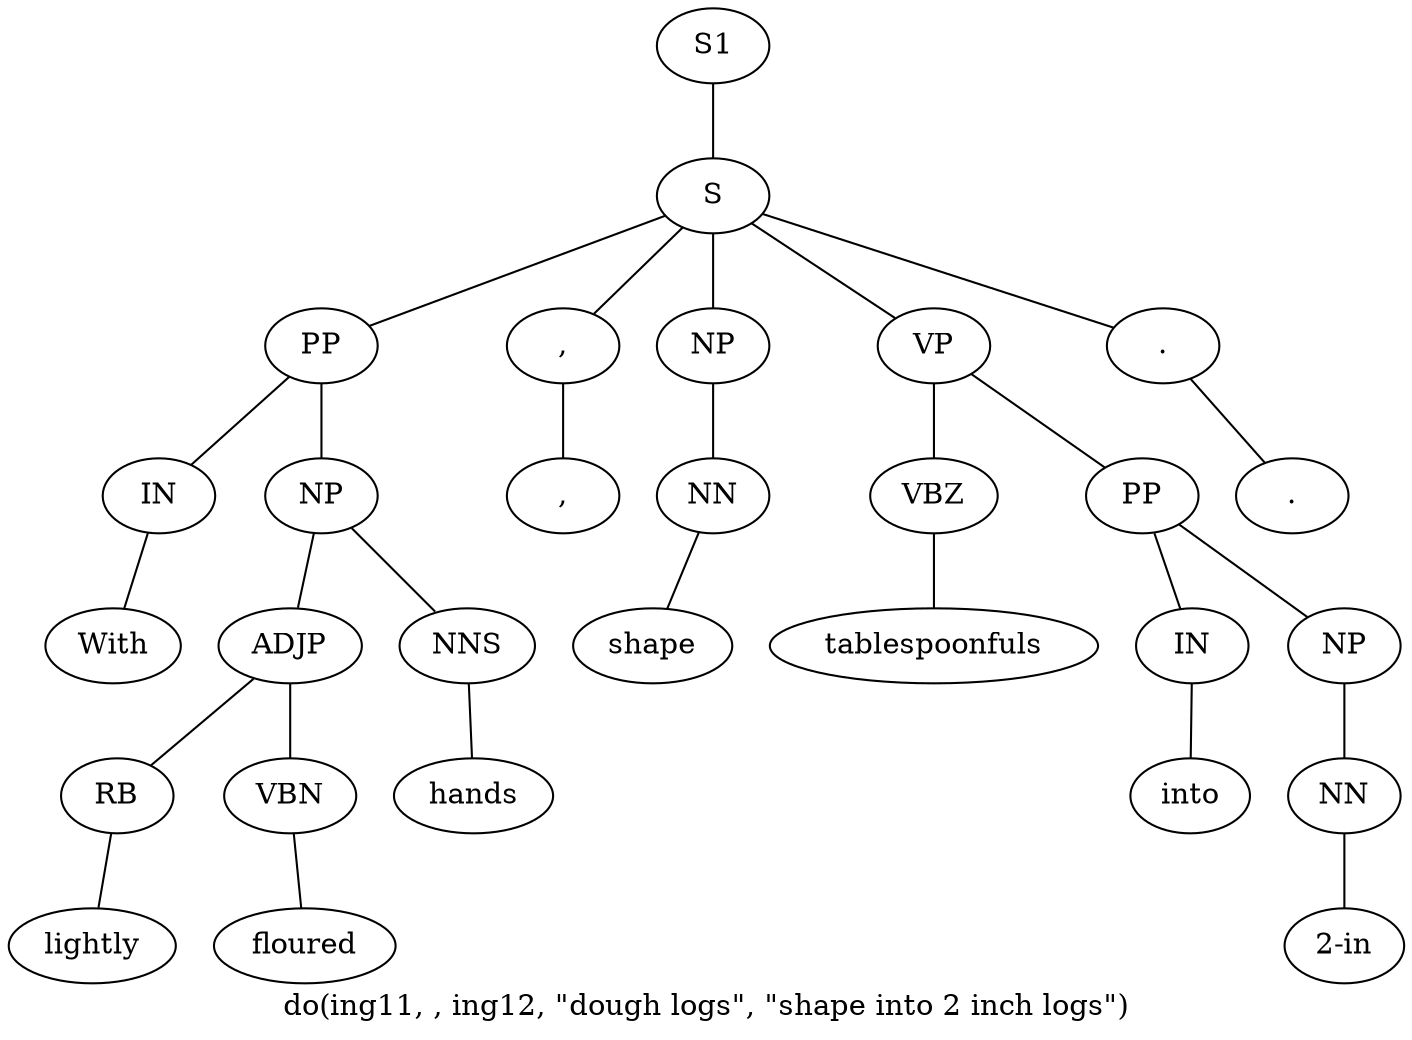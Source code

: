 graph SyntaxGraph {
	label = "do(ing11, , ing12, \"dough logs\", \"shape into 2 inch logs\")";
	Node0 [label="S1"];
	Node1 [label="S"];
	Node2 [label="PP"];
	Node3 [label="IN"];
	Node4 [label="With"];
	Node5 [label="NP"];
	Node6 [label="ADJP"];
	Node7 [label="RB"];
	Node8 [label="lightly"];
	Node9 [label="VBN"];
	Node10 [label="floured"];
	Node11 [label="NNS"];
	Node12 [label="hands"];
	Node13 [label=","];
	Node14 [label=","];
	Node15 [label="NP"];
	Node16 [label="NN"];
	Node17 [label="shape"];
	Node18 [label="VP"];
	Node19 [label="VBZ"];
	Node20 [label="tablespoonfuls"];
	Node21 [label="PP"];
	Node22 [label="IN"];
	Node23 [label="into"];
	Node24 [label="NP"];
	Node25 [label="NN"];
	Node26 [label="2-in"];
	Node27 [label="."];
	Node28 [label="."];

	Node0 -- Node1;
	Node1 -- Node2;
	Node1 -- Node13;
	Node1 -- Node15;
	Node1 -- Node18;
	Node1 -- Node27;
	Node2 -- Node3;
	Node2 -- Node5;
	Node3 -- Node4;
	Node5 -- Node6;
	Node5 -- Node11;
	Node6 -- Node7;
	Node6 -- Node9;
	Node7 -- Node8;
	Node9 -- Node10;
	Node11 -- Node12;
	Node13 -- Node14;
	Node15 -- Node16;
	Node16 -- Node17;
	Node18 -- Node19;
	Node18 -- Node21;
	Node19 -- Node20;
	Node21 -- Node22;
	Node21 -- Node24;
	Node22 -- Node23;
	Node24 -- Node25;
	Node25 -- Node26;
	Node27 -- Node28;
}